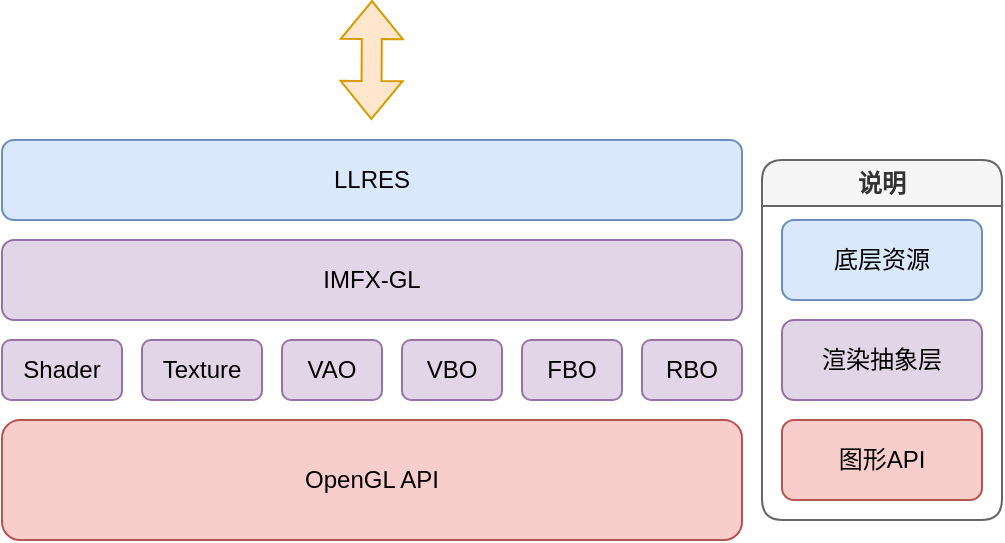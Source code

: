 <mxfile version="22.1.16" type="device">
  <diagram name="第 1 页" id="EFc8p3XRnHDHvVFF_zOs">
    <mxGraphModel dx="1097" dy="644" grid="1" gridSize="10" guides="1" tooltips="1" connect="1" arrows="1" fold="1" page="1" pageScale="1" pageWidth="827" pageHeight="1169" math="0" shadow="0">
      <root>
        <mxCell id="0" />
        <mxCell id="1" parent="0" />
        <mxCell id="ji64X5-2wav8tEOQIHOT-1" value="LLRES" style="rounded=1;whiteSpace=wrap;html=1;fillColor=#dae8fc;strokeColor=#6c8ebf;" vertex="1" parent="1">
          <mxGeometry x="200" y="280" width="370" height="40" as="geometry" />
        </mxCell>
        <mxCell id="ji64X5-2wav8tEOQIHOT-2" value="IMFX-GL" style="rounded=1;whiteSpace=wrap;html=1;fillColor=#e1d5e7;strokeColor=#9673a6;" vertex="1" parent="1">
          <mxGeometry x="200" y="330" width="370" height="40" as="geometry" />
        </mxCell>
        <mxCell id="ji64X5-2wav8tEOQIHOT-3" value="OpenGL API" style="rounded=1;whiteSpace=wrap;html=1;strokeColor=#b85450;fillColor=#f8cecc;" vertex="1" parent="1">
          <mxGeometry x="200" y="420" width="370" height="60" as="geometry" />
        </mxCell>
        <mxCell id="ji64X5-2wav8tEOQIHOT-4" value="Shader" style="rounded=1;whiteSpace=wrap;html=1;fillColor=#e1d5e7;strokeColor=#9673a6;" vertex="1" parent="1">
          <mxGeometry x="200" y="380" width="60" height="30" as="geometry" />
        </mxCell>
        <mxCell id="ji64X5-2wav8tEOQIHOT-5" value="Texture" style="rounded=1;whiteSpace=wrap;html=1;fillColor=#e1d5e7;strokeColor=#9673a6;" vertex="1" parent="1">
          <mxGeometry x="270" y="380" width="60" height="30" as="geometry" />
        </mxCell>
        <mxCell id="ji64X5-2wav8tEOQIHOT-6" value="VAO" style="rounded=1;whiteSpace=wrap;html=1;fillColor=#e1d5e7;strokeColor=#9673a6;" vertex="1" parent="1">
          <mxGeometry x="340" y="380" width="50" height="30" as="geometry" />
        </mxCell>
        <mxCell id="ji64X5-2wav8tEOQIHOT-7" value="VBO" style="rounded=1;whiteSpace=wrap;html=1;fillColor=#e1d5e7;strokeColor=#9673a6;" vertex="1" parent="1">
          <mxGeometry x="400" y="380" width="50" height="30" as="geometry" />
        </mxCell>
        <mxCell id="ji64X5-2wav8tEOQIHOT-8" value="FBO" style="rounded=1;whiteSpace=wrap;html=1;fillColor=#e1d5e7;strokeColor=#9673a6;" vertex="1" parent="1">
          <mxGeometry x="460" y="380" width="50" height="30" as="geometry" />
        </mxCell>
        <mxCell id="ji64X5-2wav8tEOQIHOT-9" value="RBO" style="rounded=1;whiteSpace=wrap;html=1;fillColor=#e1d5e7;strokeColor=#9673a6;" vertex="1" parent="1">
          <mxGeometry x="520" y="380" width="50" height="30" as="geometry" />
        </mxCell>
        <mxCell id="ji64X5-2wav8tEOQIHOT-10" value="" style="shape=flexArrow;endArrow=classic;startArrow=classic;html=1;rounded=0;fillColor=#ffe6cc;strokeColor=#d79b00;" edge="1" parent="1">
          <mxGeometry width="100" height="100" relative="1" as="geometry">
            <mxPoint x="384.68" y="270" as="sourcePoint" />
            <mxPoint x="385" y="210" as="targetPoint" />
          </mxGeometry>
        </mxCell>
        <mxCell id="ji64X5-2wav8tEOQIHOT-15" value="说明" style="swimlane;whiteSpace=wrap;html=1;fillColor=#f5f5f5;strokeColor=#666666;fontColor=#333333;rounded=1;" vertex="1" parent="1">
          <mxGeometry x="580" y="290" width="120" height="180" as="geometry" />
        </mxCell>
        <mxCell id="ji64X5-2wav8tEOQIHOT-11" value="底层资源" style="rounded=1;whiteSpace=wrap;html=1;fillColor=#dae8fc;strokeColor=#6c8ebf;" vertex="1" parent="ji64X5-2wav8tEOQIHOT-15">
          <mxGeometry x="10" y="30" width="100" height="40" as="geometry" />
        </mxCell>
        <mxCell id="ji64X5-2wav8tEOQIHOT-12" value="渲染抽象层" style="rounded=1;whiteSpace=wrap;html=1;fillColor=#e1d5e7;strokeColor=#9673a6;" vertex="1" parent="ji64X5-2wav8tEOQIHOT-15">
          <mxGeometry x="10" y="80" width="100" height="40" as="geometry" />
        </mxCell>
        <mxCell id="ji64X5-2wav8tEOQIHOT-13" value="图形API" style="rounded=1;whiteSpace=wrap;html=1;fillColor=#f8cecc;strokeColor=#b85450;" vertex="1" parent="ji64X5-2wav8tEOQIHOT-15">
          <mxGeometry x="10" y="130" width="100" height="40" as="geometry" />
        </mxCell>
      </root>
    </mxGraphModel>
  </diagram>
</mxfile>
